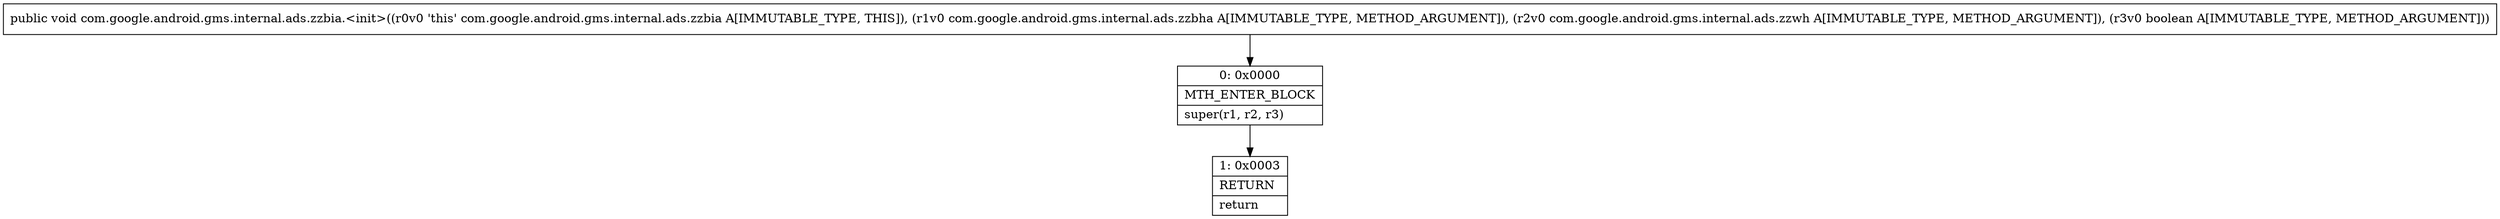digraph "CFG forcom.google.android.gms.internal.ads.zzbia.\<init\>(Lcom\/google\/android\/gms\/internal\/ads\/zzbha;Lcom\/google\/android\/gms\/internal\/ads\/zzwh;Z)V" {
Node_0 [shape=record,label="{0\:\ 0x0000|MTH_ENTER_BLOCK\l|super(r1, r2, r3)\l}"];
Node_1 [shape=record,label="{1\:\ 0x0003|RETURN\l|return\l}"];
MethodNode[shape=record,label="{public void com.google.android.gms.internal.ads.zzbia.\<init\>((r0v0 'this' com.google.android.gms.internal.ads.zzbia A[IMMUTABLE_TYPE, THIS]), (r1v0 com.google.android.gms.internal.ads.zzbha A[IMMUTABLE_TYPE, METHOD_ARGUMENT]), (r2v0 com.google.android.gms.internal.ads.zzwh A[IMMUTABLE_TYPE, METHOD_ARGUMENT]), (r3v0 boolean A[IMMUTABLE_TYPE, METHOD_ARGUMENT])) }"];
MethodNode -> Node_0;
Node_0 -> Node_1;
}

